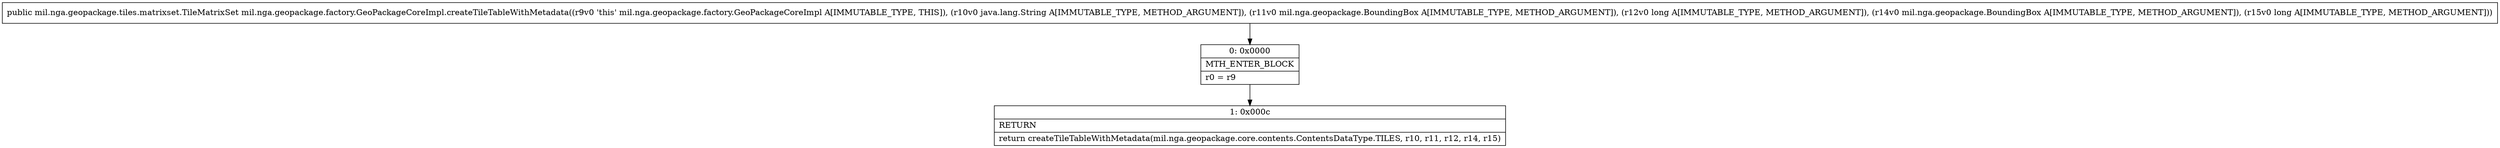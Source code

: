 digraph "CFG formil.nga.geopackage.factory.GeoPackageCoreImpl.createTileTableWithMetadata(Ljava\/lang\/String;Lmil\/nga\/geopackage\/BoundingBox;JLmil\/nga\/geopackage\/BoundingBox;J)Lmil\/nga\/geopackage\/tiles\/matrixset\/TileMatrixSet;" {
Node_0 [shape=record,label="{0\:\ 0x0000|MTH_ENTER_BLOCK\l|r0 = r9\l}"];
Node_1 [shape=record,label="{1\:\ 0x000c|RETURN\l|return createTileTableWithMetadata(mil.nga.geopackage.core.contents.ContentsDataType.TILES, r10, r11, r12, r14, r15)\l}"];
MethodNode[shape=record,label="{public mil.nga.geopackage.tiles.matrixset.TileMatrixSet mil.nga.geopackage.factory.GeoPackageCoreImpl.createTileTableWithMetadata((r9v0 'this' mil.nga.geopackage.factory.GeoPackageCoreImpl A[IMMUTABLE_TYPE, THIS]), (r10v0 java.lang.String A[IMMUTABLE_TYPE, METHOD_ARGUMENT]), (r11v0 mil.nga.geopackage.BoundingBox A[IMMUTABLE_TYPE, METHOD_ARGUMENT]), (r12v0 long A[IMMUTABLE_TYPE, METHOD_ARGUMENT]), (r14v0 mil.nga.geopackage.BoundingBox A[IMMUTABLE_TYPE, METHOD_ARGUMENT]), (r15v0 long A[IMMUTABLE_TYPE, METHOD_ARGUMENT])) }"];
MethodNode -> Node_0;
Node_0 -> Node_1;
}

